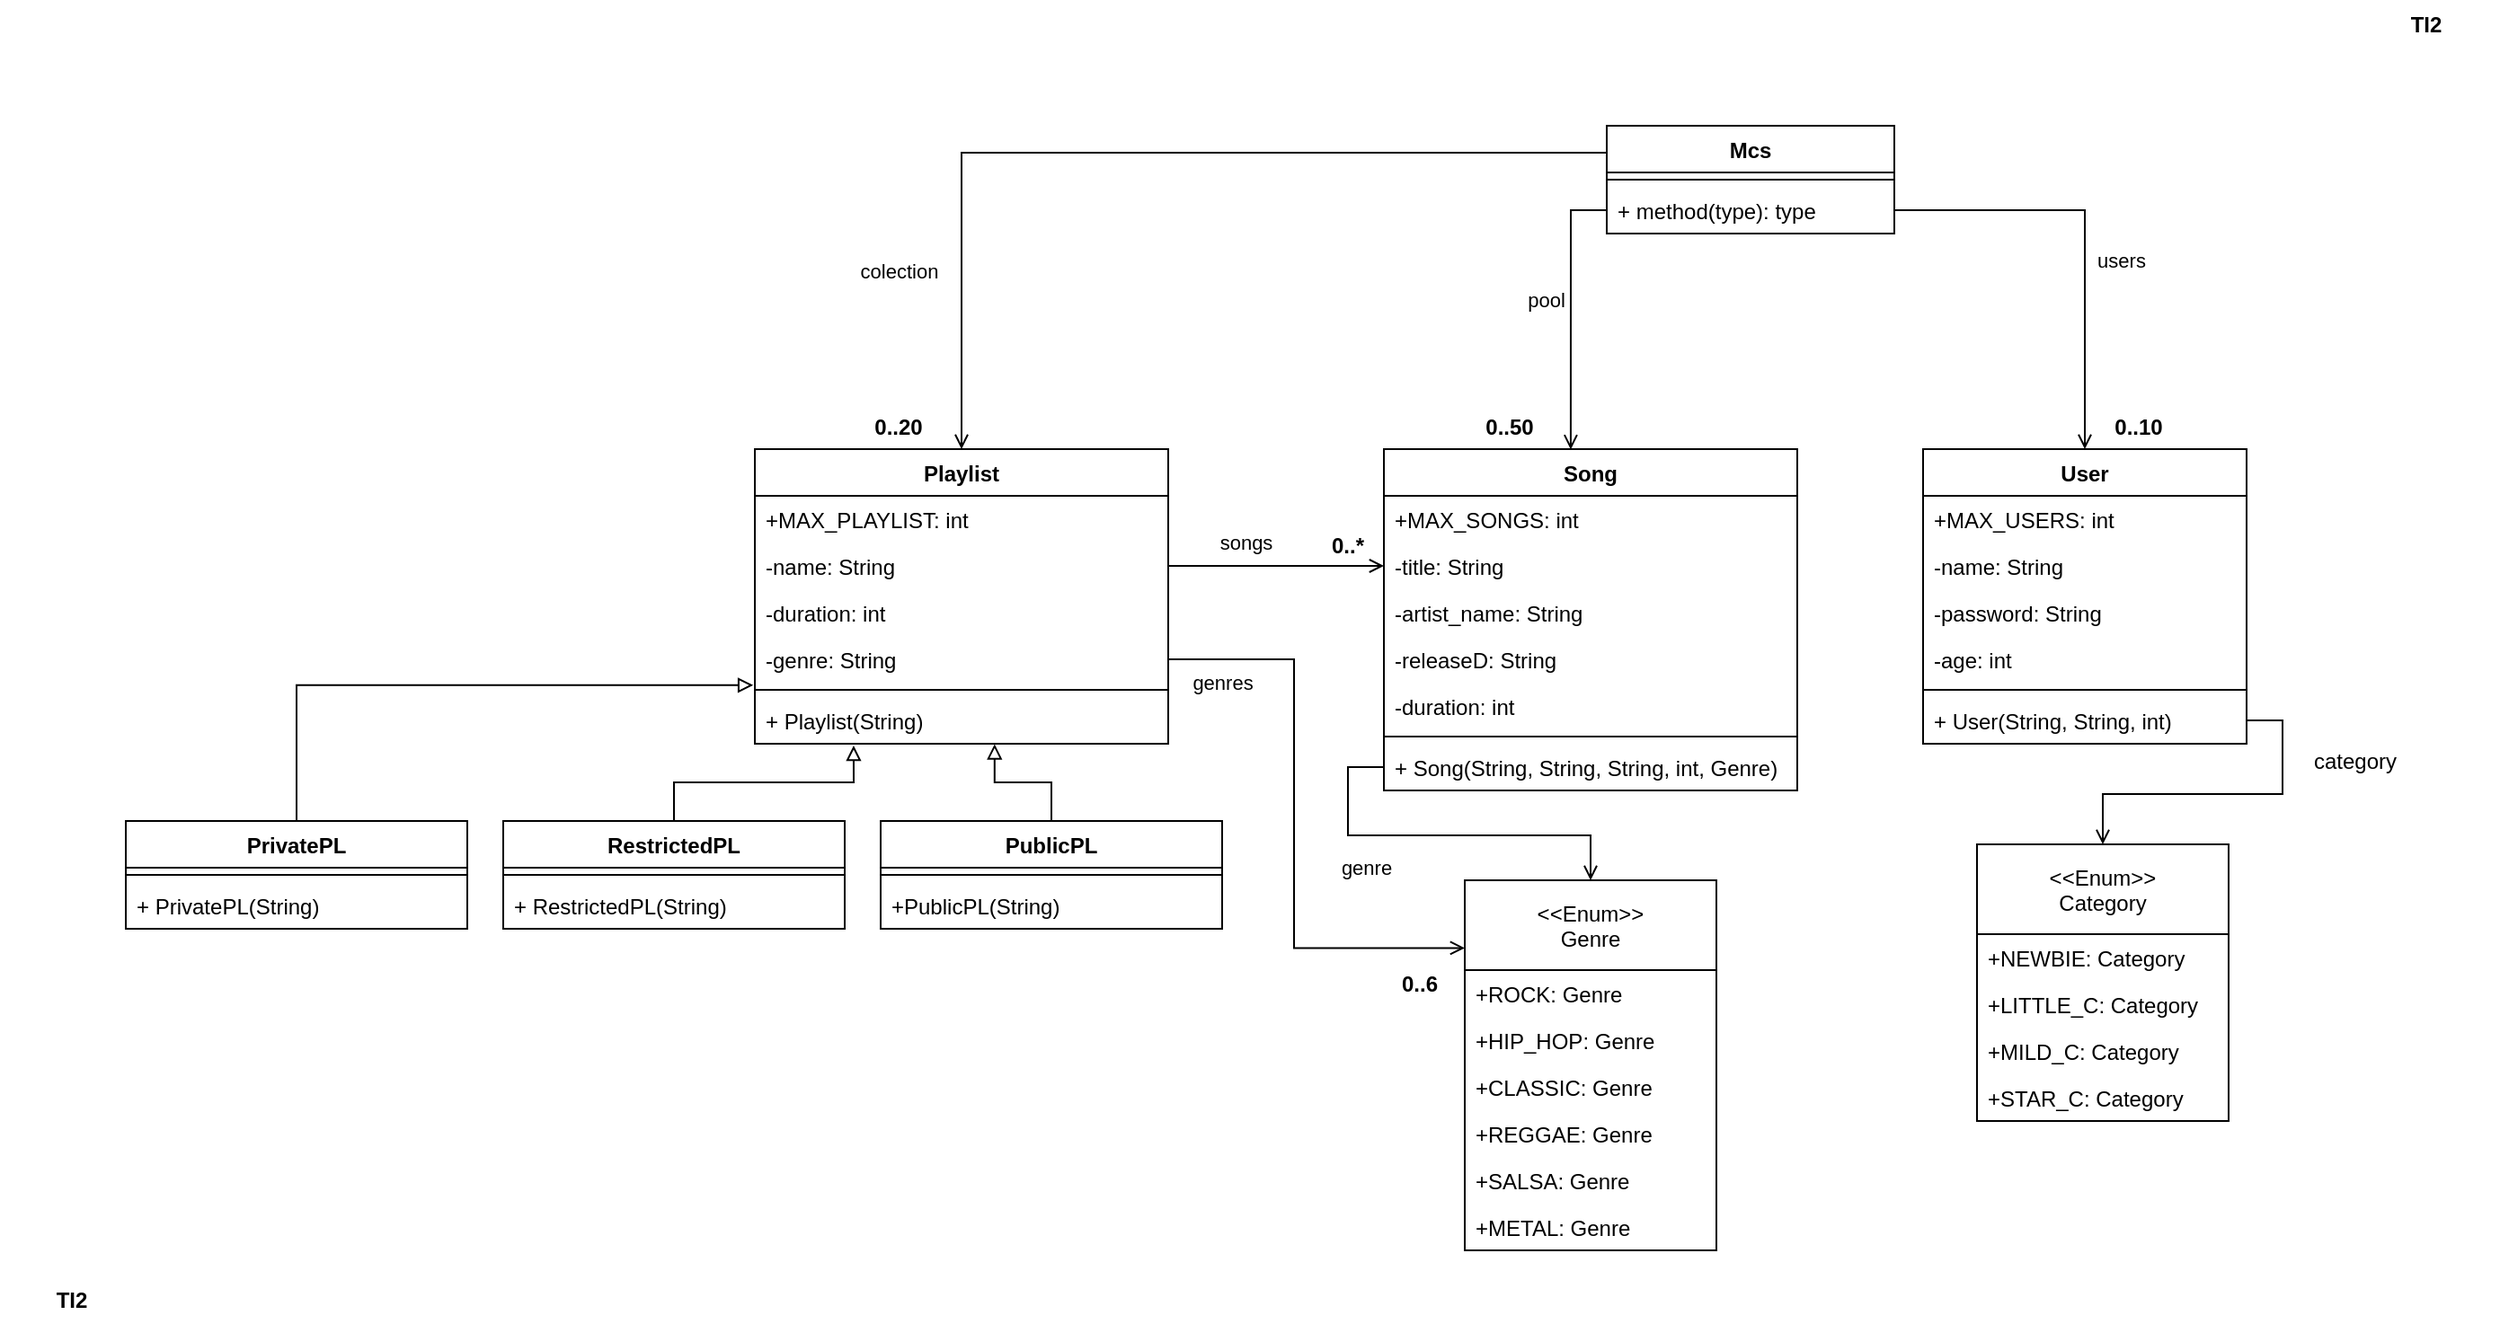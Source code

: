 <mxfile version="13.8.1" type="device"><diagram id="LYdqDzVlO6O5B-wYjaVD" name="Page-1"><mxGraphModel dx="2310" dy="829" grid="1" gridSize="10" guides="1" tooltips="1" connect="1" arrows="1" fold="1" page="1" pageScale="1" pageWidth="827" pageHeight="1169" background="none" math="0" shadow="0"><root><mxCell id="0"/><mxCell id="1" parent="0"/><mxCell id="SfauZPlK7vds7oDRoFWq-14" style="edgeStyle=orthogonalEdgeStyle;rounded=0;orthogonalLoop=1;jettySize=auto;html=1;exitX=1;exitY=0.5;exitDx=0;exitDy=0;entryX=0.5;entryY=0;entryDx=0;entryDy=0;endArrow=open;endFill=0;" edge="1" parent="1" source="SfauZPlK7vds7oDRoFWq-4" target="SfauZPlK7vds7oDRoFWq-7"><mxGeometry relative="1" as="geometry"/></mxCell><mxCell id="SfauZPlK7vds7oDRoFWq-15" value="users" style="edgeLabel;html=1;align=center;verticalAlign=middle;resizable=0;points=[];" vertex="1" connectable="0" parent="SfauZPlK7vds7oDRoFWq-14"><mxGeometry x="-0.033" y="-2" relative="1" as="geometry"><mxPoint x="22" y="18" as="offset"/></mxGeometry></mxCell><mxCell id="SfauZPlK7vds7oDRoFWq-17" value="0..10" style="text;align=center;fontStyle=1;verticalAlign=middle;spacingLeft=3;spacingRight=3;strokeColor=none;rotatable=0;points=[[0,0.5],[1,0.5]];portConstraint=eastwest;" vertex="1" parent="1"><mxGeometry x="440" y="384" width="80" height="26" as="geometry"/></mxCell><mxCell id="SfauZPlK7vds7oDRoFWq-30" style="edgeStyle=orthogonalEdgeStyle;rounded=0;orthogonalLoop=1;jettySize=auto;html=1;exitX=0;exitY=0.5;exitDx=0;exitDy=0;entryX=0.452;entryY=0.001;entryDx=0;entryDy=0;entryPerimeter=0;endArrow=open;endFill=0;" edge="1" parent="1" source="SfauZPlK7vds7oDRoFWq-4" target="SfauZPlK7vds7oDRoFWq-18"><mxGeometry relative="1" as="geometry"/></mxCell><mxCell id="SfauZPlK7vds7oDRoFWq-31" value="pool" style="edgeLabel;html=1;align=center;verticalAlign=middle;resizable=0;points=[];" vertex="1" connectable="0" parent="SfauZPlK7vds7oDRoFWq-30"><mxGeometry x="-0.084" y="-5" relative="1" as="geometry"><mxPoint x="-9.02" as="offset"/></mxGeometry></mxCell><mxCell id="SfauZPlK7vds7oDRoFWq-32" value="0..50" style="text;align=center;fontStyle=1;verticalAlign=middle;spacingLeft=3;spacingRight=3;strokeColor=none;rotatable=0;points=[[0,0.5],[1,0.5]];portConstraint=eastwest;" vertex="1" parent="1"><mxGeometry x="90" y="384" width="80" height="26" as="geometry"/></mxCell><mxCell id="SfauZPlK7vds7oDRoFWq-33" style="edgeStyle=orthogonalEdgeStyle;rounded=0;orthogonalLoop=1;jettySize=auto;html=1;entryX=0.5;entryY=0;entryDx=0;entryDy=0;endArrow=open;endFill=0;" edge="1" parent="1" source="SfauZPlK7vds7oDRoFWq-24" target="SfauZPlK7vds7oDRoFWq-26"><mxGeometry relative="1" as="geometry"><mxPoint x="175" y="602" as="sourcePoint"/><Array as="points"/></mxGeometry></mxCell><mxCell id="SfauZPlK7vds7oDRoFWq-82" value="genre" style="edgeLabel;html=1;align=center;verticalAlign=middle;resizable=0;points=[];" vertex="1" connectable="0" parent="SfauZPlK7vds7oDRoFWq-33"><mxGeometry x="0.404" relative="1" as="geometry"><mxPoint x="-84.94" y="17.94" as="offset"/></mxGeometry></mxCell><mxCell id="SfauZPlK7vds7oDRoFWq-45" style="edgeStyle=orthogonalEdgeStyle;rounded=0;orthogonalLoop=1;jettySize=auto;html=1;exitX=1;exitY=0.5;exitDx=0;exitDy=0;entryX=0.5;entryY=0;entryDx=0;entryDy=0;endArrow=open;endFill=0;" edge="1" parent="1" source="SfauZPlK7vds7oDRoFWq-10" target="SfauZPlK7vds7oDRoFWq-38"><mxGeometry relative="1" as="geometry"/></mxCell><mxCell id="SfauZPlK7vds7oDRoFWq-62" style="edgeStyle=orthogonalEdgeStyle;rounded=0;orthogonalLoop=1;jettySize=auto;html=1;entryX=0.5;entryY=0;entryDx=0;entryDy=0;exitX=0;exitY=0.25;exitDx=0;exitDy=0;endArrow=open;endFill=0;" edge="1" parent="1" source="SfauZPlK7vds7oDRoFWq-1" target="SfauZPlK7vds7oDRoFWq-46"><mxGeometry relative="1" as="geometry"><mxPoint x="180" y="250" as="sourcePoint"/></mxGeometry></mxCell><mxCell id="SfauZPlK7vds7oDRoFWq-63" value="colection" style="edgeLabel;html=1;align=center;verticalAlign=middle;resizable=0;points=[];" vertex="1" connectable="0" parent="SfauZPlK7vds7oDRoFWq-62"><mxGeometry x="0.413" y="55" relative="1" as="geometry"><mxPoint x="-90" y="55" as="offset"/></mxGeometry></mxCell><mxCell id="SfauZPlK7vds7oDRoFWq-64" value="0..20" style="text;align=center;fontStyle=1;verticalAlign=middle;spacingLeft=3;spacingRight=3;strokeColor=none;rotatable=0;points=[[0,0.5],[1,0.5]];portConstraint=eastwest;" vertex="1" parent="1"><mxGeometry x="-250" y="384" width="80" height="26" as="geometry"/></mxCell><mxCell id="SfauZPlK7vds7oDRoFWq-79" style="edgeStyle=orthogonalEdgeStyle;rounded=0;orthogonalLoop=1;jettySize=auto;html=1;exitX=0.5;exitY=0;exitDx=0;exitDy=0;entryX=0.239;entryY=1.038;entryDx=0;entryDy=0;entryPerimeter=0;endArrow=block;endFill=0;" edge="1" parent="1" source="SfauZPlK7vds7oDRoFWq-71" target="SfauZPlK7vds7oDRoFWq-53"><mxGeometry relative="1" as="geometry"/></mxCell><mxCell id="SfauZPlK7vds7oDRoFWq-81" style="edgeStyle=orthogonalEdgeStyle;rounded=0;orthogonalLoop=1;jettySize=auto;html=1;exitX=0.5;exitY=0;exitDx=0;exitDy=0;entryX=-0.004;entryY=1.054;entryDx=0;entryDy=0;entryPerimeter=0;endArrow=block;endFill=0;" edge="1" parent="1" source="SfauZPlK7vds7oDRoFWq-65" target="SfauZPlK7vds7oDRoFWq-51"><mxGeometry relative="1" as="geometry"/></mxCell><mxCell id="SfauZPlK7vds7oDRoFWq-80" style="edgeStyle=orthogonalEdgeStyle;rounded=0;orthogonalLoop=1;jettySize=auto;html=1;exitX=0.5;exitY=0;exitDx=0;exitDy=0;entryX=0.58;entryY=1.008;entryDx=0;entryDy=0;entryPerimeter=0;endArrow=block;endFill=0;" edge="1" parent="1" source="SfauZPlK7vds7oDRoFWq-75" target="SfauZPlK7vds7oDRoFWq-53"><mxGeometry relative="1" as="geometry"/></mxCell><mxCell id="SfauZPlK7vds7oDRoFWq-83" value="category" style="text;html=1;align=center;verticalAlign=middle;resizable=0;points=[];autosize=1;" vertex="1" parent="1"><mxGeometry x="570" y="574" width="60" height="20" as="geometry"/></mxCell><mxCell id="SfauZPlK7vds7oDRoFWq-85" style="edgeStyle=orthogonalEdgeStyle;rounded=0;orthogonalLoop=1;jettySize=auto;html=1;exitX=1;exitY=0.5;exitDx=0;exitDy=0;entryX=0;entryY=0.5;entryDx=0;entryDy=0;endArrow=open;endFill=0;" edge="1" parent="1" source="SfauZPlK7vds7oDRoFWq-47" target="SfauZPlK7vds7oDRoFWq-19"><mxGeometry relative="1" as="geometry"/></mxCell><mxCell id="SfauZPlK7vds7oDRoFWq-86" value="songs" style="edgeLabel;html=1;align=center;verticalAlign=middle;resizable=0;points=[];" vertex="1" connectable="0" parent="SfauZPlK7vds7oDRoFWq-85"><mxGeometry x="-0.292" y="2" relative="1" as="geometry"><mxPoint y="-11" as="offset"/></mxGeometry></mxCell><mxCell id="SfauZPlK7vds7oDRoFWq-87" value="0..*" style="text;align=center;fontStyle=1;verticalAlign=middle;spacingLeft=3;spacingRight=3;strokeColor=none;rotatable=0;points=[[0,0.5],[1,0.5]];portConstraint=eastwest;" vertex="1" parent="1"><mxGeometry y="450" width="80" height="26" as="geometry"/></mxCell><mxCell id="SfauZPlK7vds7oDRoFWq-89" style="edgeStyle=orthogonalEdgeStyle;rounded=0;orthogonalLoop=1;jettySize=auto;html=1;exitX=1;exitY=0.5;exitDx=0;exitDy=0;entryX=0;entryY=0.183;entryDx=0;entryDy=0;entryPerimeter=0;endArrow=open;endFill=0;" edge="1" parent="1" source="SfauZPlK7vds7oDRoFWq-51" target="SfauZPlK7vds7oDRoFWq-26"><mxGeometry relative="1" as="geometry"><Array as="points"><mxPoint x="10" y="527"/><mxPoint x="10" y="688"/></Array></mxGeometry></mxCell><mxCell id="SfauZPlK7vds7oDRoFWq-90" value="genres" style="edgeLabel;html=1;align=center;verticalAlign=middle;resizable=0;points=[];" vertex="1" connectable="0" parent="SfauZPlK7vds7oDRoFWq-89"><mxGeometry x="-0.691" y="-3" relative="1" as="geometry"><mxPoint x="-20.59" y="9.96" as="offset"/></mxGeometry></mxCell><mxCell id="SfauZPlK7vds7oDRoFWq-91" value="0..6" style="text;align=center;fontStyle=1;verticalAlign=middle;spacingLeft=3;spacingRight=3;strokeColor=none;rotatable=0;points=[[0,0.5],[1,0.5]];portConstraint=eastwest;" vertex="1" parent="1"><mxGeometry x="40" y="694" width="80" height="26" as="geometry"/></mxCell><mxCell id="SfauZPlK7vds7oDRoFWq-7" value="User" style="swimlane;fontStyle=1;align=center;verticalAlign=top;childLayout=stackLayout;horizontal=1;startSize=26;horizontalStack=0;resizeParent=1;resizeParentMax=0;resizeLast=0;collapsible=1;marginBottom=0;" vertex="1" parent="1"><mxGeometry x="360" y="410" width="180" height="164" as="geometry"/></mxCell><mxCell id="SfauZPlK7vds7oDRoFWq-2" value="+MAX_USERS: int" style="text;strokeColor=none;fillColor=none;align=left;verticalAlign=top;spacingLeft=4;spacingRight=4;overflow=hidden;rotatable=0;points=[[0,0.5],[1,0.5]];portConstraint=eastwest;" vertex="1" parent="SfauZPlK7vds7oDRoFWq-7"><mxGeometry y="26" width="180" height="26" as="geometry"/></mxCell><mxCell id="SfauZPlK7vds7oDRoFWq-8" value="-name: String" style="text;strokeColor=none;fillColor=none;align=left;verticalAlign=top;spacingLeft=4;spacingRight=4;overflow=hidden;rotatable=0;points=[[0,0.5],[1,0.5]];portConstraint=eastwest;" vertex="1" parent="SfauZPlK7vds7oDRoFWq-7"><mxGeometry y="52" width="180" height="26" as="geometry"/></mxCell><mxCell id="SfauZPlK7vds7oDRoFWq-11" value="-password: String" style="text;strokeColor=none;fillColor=none;align=left;verticalAlign=top;spacingLeft=4;spacingRight=4;overflow=hidden;rotatable=0;points=[[0,0.5],[1,0.5]];portConstraint=eastwest;" vertex="1" parent="SfauZPlK7vds7oDRoFWq-7"><mxGeometry y="78" width="180" height="26" as="geometry"/></mxCell><mxCell id="SfauZPlK7vds7oDRoFWq-12" value="-age: int" style="text;strokeColor=none;fillColor=none;align=left;verticalAlign=top;spacingLeft=4;spacingRight=4;overflow=hidden;rotatable=0;points=[[0,0.5],[1,0.5]];portConstraint=eastwest;" vertex="1" parent="SfauZPlK7vds7oDRoFWq-7"><mxGeometry y="104" width="180" height="26" as="geometry"/></mxCell><mxCell id="SfauZPlK7vds7oDRoFWq-9" value="" style="line;strokeWidth=1;fillColor=none;align=left;verticalAlign=middle;spacingTop=-1;spacingLeft=3;spacingRight=3;rotatable=0;labelPosition=right;points=[];portConstraint=eastwest;" vertex="1" parent="SfauZPlK7vds7oDRoFWq-7"><mxGeometry y="130" width="180" height="8" as="geometry"/></mxCell><mxCell id="SfauZPlK7vds7oDRoFWq-10" value="+ User(String, String, int)" style="text;strokeColor=none;fillColor=none;align=left;verticalAlign=top;spacingLeft=4;spacingRight=4;overflow=hidden;rotatable=0;points=[[0,0.5],[1,0.5]];portConstraint=eastwest;" vertex="1" parent="SfauZPlK7vds7oDRoFWq-7"><mxGeometry y="138" width="180" height="26" as="geometry"/></mxCell><mxCell id="SfauZPlK7vds7oDRoFWq-18" value="Song" style="swimlane;fontStyle=1;align=center;verticalAlign=top;childLayout=stackLayout;horizontal=1;startSize=26;horizontalStack=0;resizeParent=1;resizeParentMax=0;resizeLast=0;collapsible=1;marginBottom=0;" vertex="1" parent="1"><mxGeometry x="60" y="410" width="230" height="190" as="geometry"/></mxCell><mxCell id="SfauZPlK7vds7oDRoFWq-5" value="+MAX_SONGS: int" style="text;strokeColor=none;fillColor=none;align=left;verticalAlign=top;spacingLeft=4;spacingRight=4;overflow=hidden;rotatable=0;points=[[0,0.5],[1,0.5]];portConstraint=eastwest;" vertex="1" parent="SfauZPlK7vds7oDRoFWq-18"><mxGeometry y="26" width="230" height="26" as="geometry"/></mxCell><mxCell id="SfauZPlK7vds7oDRoFWq-19" value="-title: String" style="text;strokeColor=none;fillColor=none;align=left;verticalAlign=top;spacingLeft=4;spacingRight=4;overflow=hidden;rotatable=0;points=[[0,0.5],[1,0.5]];portConstraint=eastwest;" vertex="1" parent="SfauZPlK7vds7oDRoFWq-18"><mxGeometry y="52" width="230" height="26" as="geometry"/></mxCell><mxCell id="SfauZPlK7vds7oDRoFWq-20" value="-artist_name: String" style="text;strokeColor=none;fillColor=none;align=left;verticalAlign=top;spacingLeft=4;spacingRight=4;overflow=hidden;rotatable=0;points=[[0,0.5],[1,0.5]];portConstraint=eastwest;" vertex="1" parent="SfauZPlK7vds7oDRoFWq-18"><mxGeometry y="78" width="230" height="26" as="geometry"/></mxCell><mxCell id="SfauZPlK7vds7oDRoFWq-21" value="-releaseD: String" style="text;strokeColor=none;fillColor=none;align=left;verticalAlign=top;spacingLeft=4;spacingRight=4;overflow=hidden;rotatable=0;points=[[0,0.5],[1,0.5]];portConstraint=eastwest;" vertex="1" parent="SfauZPlK7vds7oDRoFWq-18"><mxGeometry y="104" width="230" height="26" as="geometry"/></mxCell><mxCell id="SfauZPlK7vds7oDRoFWq-22" value="-duration: int" style="text;strokeColor=none;fillColor=none;align=left;verticalAlign=top;spacingLeft=4;spacingRight=4;overflow=hidden;rotatable=0;points=[[0,0.5],[1,0.5]];portConstraint=eastwest;" vertex="1" parent="SfauZPlK7vds7oDRoFWq-18"><mxGeometry y="130" width="230" height="26" as="geometry"/></mxCell><mxCell id="SfauZPlK7vds7oDRoFWq-23" value="" style="line;strokeWidth=1;fillColor=none;align=left;verticalAlign=middle;spacingTop=-1;spacingLeft=3;spacingRight=3;rotatable=0;labelPosition=right;points=[];portConstraint=eastwest;" vertex="1" parent="SfauZPlK7vds7oDRoFWq-18"><mxGeometry y="156" width="230" height="8" as="geometry"/></mxCell><mxCell id="SfauZPlK7vds7oDRoFWq-24" value="+ Song(String, String, String, int, Genre)" style="text;strokeColor=none;fillColor=none;align=left;verticalAlign=top;spacingLeft=4;spacingRight=4;overflow=hidden;rotatable=0;points=[[0,0.5],[1,0.5]];portConstraint=eastwest;" vertex="1" parent="SfauZPlK7vds7oDRoFWq-18"><mxGeometry y="164" width="230" height="26" as="geometry"/></mxCell><mxCell id="SfauZPlK7vds7oDRoFWq-26" value="&lt;&lt;Enum&gt;&gt;&#10;Genre" style="swimlane;fontStyle=0;childLayout=stackLayout;horizontal=1;startSize=50;fillColor=none;horizontalStack=0;resizeParent=1;resizeParentMax=0;resizeLast=0;collapsible=1;marginBottom=0;" vertex="1" parent="1"><mxGeometry x="105" y="650" width="140" height="206" as="geometry"/></mxCell><mxCell id="SfauZPlK7vds7oDRoFWq-27" value="+ROCK: Genre" style="text;strokeColor=none;fillColor=none;align=left;verticalAlign=top;spacingLeft=4;spacingRight=4;overflow=hidden;rotatable=0;points=[[0,0.5],[1,0.5]];portConstraint=eastwest;" vertex="1" parent="SfauZPlK7vds7oDRoFWq-26"><mxGeometry y="50" width="140" height="26" as="geometry"/></mxCell><mxCell id="SfauZPlK7vds7oDRoFWq-28" value="+HIP_HOP: Genre" style="text;strokeColor=none;fillColor=none;align=left;verticalAlign=top;spacingLeft=4;spacingRight=4;overflow=hidden;rotatable=0;points=[[0,0.5],[1,0.5]];portConstraint=eastwest;" vertex="1" parent="SfauZPlK7vds7oDRoFWq-26"><mxGeometry y="76" width="140" height="26" as="geometry"/></mxCell><mxCell id="SfauZPlK7vds7oDRoFWq-29" value="+CLASSIC: Genre" style="text;strokeColor=none;fillColor=none;align=left;verticalAlign=top;spacingLeft=4;spacingRight=4;overflow=hidden;rotatable=0;points=[[0,0.5],[1,0.5]];portConstraint=eastwest;" vertex="1" parent="SfauZPlK7vds7oDRoFWq-26"><mxGeometry y="102" width="140" height="26" as="geometry"/></mxCell><mxCell id="SfauZPlK7vds7oDRoFWq-34" value="+REGGAE: Genre" style="text;strokeColor=none;fillColor=none;align=left;verticalAlign=top;spacingLeft=4;spacingRight=4;overflow=hidden;rotatable=0;points=[[0,0.5],[1,0.5]];portConstraint=eastwest;" vertex="1" parent="SfauZPlK7vds7oDRoFWq-26"><mxGeometry y="128" width="140" height="26" as="geometry"/></mxCell><mxCell id="SfauZPlK7vds7oDRoFWq-35" value="+SALSA: Genre" style="text;strokeColor=none;fillColor=none;align=left;verticalAlign=top;spacingLeft=4;spacingRight=4;overflow=hidden;rotatable=0;points=[[0,0.5],[1,0.5]];portConstraint=eastwest;" vertex="1" parent="SfauZPlK7vds7oDRoFWq-26"><mxGeometry y="154" width="140" height="26" as="geometry"/></mxCell><mxCell id="SfauZPlK7vds7oDRoFWq-36" value="+METAL: Genre" style="text;strokeColor=none;fillColor=none;align=left;verticalAlign=top;spacingLeft=4;spacingRight=4;overflow=hidden;rotatable=0;points=[[0,0.5],[1,0.5]];portConstraint=eastwest;" vertex="1" parent="SfauZPlK7vds7oDRoFWq-26"><mxGeometry y="180" width="140" height="26" as="geometry"/></mxCell><mxCell id="SfauZPlK7vds7oDRoFWq-38" value="&lt;&lt;Enum&gt;&gt;&#10;Category" style="swimlane;fontStyle=0;childLayout=stackLayout;horizontal=1;startSize=50;fillColor=none;horizontalStack=0;resizeParent=1;resizeParentMax=0;resizeLast=0;collapsible=1;marginBottom=0;" vertex="1" parent="1"><mxGeometry x="390" y="630" width="140" height="154" as="geometry"/></mxCell><mxCell id="SfauZPlK7vds7oDRoFWq-39" value="+NEWBIE: Category" style="text;strokeColor=none;fillColor=none;align=left;verticalAlign=top;spacingLeft=4;spacingRight=4;overflow=hidden;rotatable=0;points=[[0,0.5],[1,0.5]];portConstraint=eastwest;" vertex="1" parent="SfauZPlK7vds7oDRoFWq-38"><mxGeometry y="50" width="140" height="26" as="geometry"/></mxCell><mxCell id="SfauZPlK7vds7oDRoFWq-41" value="+LITTLE_C: Category" style="text;strokeColor=none;fillColor=none;align=left;verticalAlign=top;spacingLeft=4;spacingRight=4;overflow=hidden;rotatable=0;points=[[0,0.5],[1,0.5]];portConstraint=eastwest;" vertex="1" parent="SfauZPlK7vds7oDRoFWq-38"><mxGeometry y="76" width="140" height="26" as="geometry"/></mxCell><mxCell id="SfauZPlK7vds7oDRoFWq-40" value="+MILD_C: Category" style="text;strokeColor=none;fillColor=none;align=left;verticalAlign=top;spacingLeft=4;spacingRight=4;overflow=hidden;rotatable=0;points=[[0,0.5],[1,0.5]];portConstraint=eastwest;" vertex="1" parent="SfauZPlK7vds7oDRoFWq-38"><mxGeometry y="102" width="140" height="26" as="geometry"/></mxCell><mxCell id="SfauZPlK7vds7oDRoFWq-42" value="+STAR_C: Category" style="text;strokeColor=none;fillColor=none;align=left;verticalAlign=top;spacingLeft=4;spacingRight=4;overflow=hidden;rotatable=0;points=[[0,0.5],[1,0.5]];portConstraint=eastwest;" vertex="1" parent="SfauZPlK7vds7oDRoFWq-38"><mxGeometry y="128" width="140" height="26" as="geometry"/></mxCell><mxCell id="SfauZPlK7vds7oDRoFWq-46" value="Playlist" style="swimlane;fontStyle=1;align=center;verticalAlign=top;childLayout=stackLayout;horizontal=1;startSize=26;horizontalStack=0;resizeParent=1;resizeParentMax=0;resizeLast=0;collapsible=1;marginBottom=0;" vertex="1" parent="1"><mxGeometry x="-290" y="410" width="230" height="164" as="geometry"/></mxCell><mxCell id="SfauZPlK7vds7oDRoFWq-6" value="+MAX_PLAYLIST: int" style="text;strokeColor=none;fillColor=none;align=left;verticalAlign=top;spacingLeft=4;spacingRight=4;overflow=hidden;rotatable=0;points=[[0,0.5],[1,0.5]];portConstraint=eastwest;" vertex="1" parent="SfauZPlK7vds7oDRoFWq-46"><mxGeometry y="26" width="230" height="26" as="geometry"/></mxCell><mxCell id="SfauZPlK7vds7oDRoFWq-47" value="-name: String" style="text;strokeColor=none;fillColor=none;align=left;verticalAlign=top;spacingLeft=4;spacingRight=4;overflow=hidden;rotatable=0;points=[[0,0.5],[1,0.5]];portConstraint=eastwest;" vertex="1" parent="SfauZPlK7vds7oDRoFWq-46"><mxGeometry y="52" width="230" height="26" as="geometry"/></mxCell><mxCell id="SfauZPlK7vds7oDRoFWq-50" value="-duration: int" style="text;strokeColor=none;fillColor=none;align=left;verticalAlign=top;spacingLeft=4;spacingRight=4;overflow=hidden;rotatable=0;points=[[0,0.5],[1,0.5]];portConstraint=eastwest;" vertex="1" parent="SfauZPlK7vds7oDRoFWq-46"><mxGeometry y="78" width="230" height="26" as="geometry"/></mxCell><mxCell id="SfauZPlK7vds7oDRoFWq-51" value="-genre: String" style="text;strokeColor=none;fillColor=none;align=left;verticalAlign=top;spacingLeft=4;spacingRight=4;overflow=hidden;rotatable=0;points=[[0,0.5],[1,0.5]];portConstraint=eastwest;" vertex="1" parent="SfauZPlK7vds7oDRoFWq-46"><mxGeometry y="104" width="230" height="26" as="geometry"/></mxCell><mxCell id="SfauZPlK7vds7oDRoFWq-52" value="" style="line;strokeWidth=1;fillColor=none;align=left;verticalAlign=middle;spacingTop=-1;spacingLeft=3;spacingRight=3;rotatable=0;labelPosition=right;points=[];portConstraint=eastwest;" vertex="1" parent="SfauZPlK7vds7oDRoFWq-46"><mxGeometry y="130" width="230" height="8" as="geometry"/></mxCell><mxCell id="SfauZPlK7vds7oDRoFWq-53" value="+ Playlist(String)" style="text;strokeColor=none;fillColor=none;align=left;verticalAlign=top;spacingLeft=4;spacingRight=4;overflow=hidden;rotatable=0;points=[[0,0.5],[1,0.5]];portConstraint=eastwest;" vertex="1" parent="SfauZPlK7vds7oDRoFWq-46"><mxGeometry y="138" width="230" height="26" as="geometry"/></mxCell><mxCell id="SfauZPlK7vds7oDRoFWq-71" value="RestrictedPL" style="swimlane;fontStyle=1;align=center;verticalAlign=top;childLayout=stackLayout;horizontal=1;startSize=26;horizontalStack=0;resizeParent=1;resizeParentMax=0;resizeLast=0;collapsible=1;marginBottom=0;" vertex="1" parent="1"><mxGeometry x="-430" y="617" width="190" height="60" as="geometry"/></mxCell><mxCell id="SfauZPlK7vds7oDRoFWq-73" value="" style="line;strokeWidth=1;fillColor=none;align=left;verticalAlign=middle;spacingTop=-1;spacingLeft=3;spacingRight=3;rotatable=0;labelPosition=right;points=[];portConstraint=eastwest;" vertex="1" parent="SfauZPlK7vds7oDRoFWq-71"><mxGeometry y="26" width="190" height="8" as="geometry"/></mxCell><mxCell id="SfauZPlK7vds7oDRoFWq-74" value="+ RestrictedPL(String)" style="text;strokeColor=none;fillColor=none;align=left;verticalAlign=top;spacingLeft=4;spacingRight=4;overflow=hidden;rotatable=0;points=[[0,0.5],[1,0.5]];portConstraint=eastwest;" vertex="1" parent="SfauZPlK7vds7oDRoFWq-71"><mxGeometry y="34" width="190" height="26" as="geometry"/></mxCell><mxCell id="SfauZPlK7vds7oDRoFWq-65" value="PrivatePL" style="swimlane;fontStyle=1;align=center;verticalAlign=top;childLayout=stackLayout;horizontal=1;startSize=26;horizontalStack=0;resizeParent=1;resizeParentMax=0;resizeLast=0;collapsible=1;marginBottom=0;" vertex="1" parent="1"><mxGeometry x="-640" y="617" width="190" height="60" as="geometry"/></mxCell><mxCell id="SfauZPlK7vds7oDRoFWq-69" value="" style="line;strokeWidth=1;fillColor=none;align=left;verticalAlign=middle;spacingTop=-1;spacingLeft=3;spacingRight=3;rotatable=0;labelPosition=right;points=[];portConstraint=eastwest;" vertex="1" parent="SfauZPlK7vds7oDRoFWq-65"><mxGeometry y="26" width="190" height="8" as="geometry"/></mxCell><mxCell id="SfauZPlK7vds7oDRoFWq-70" value="+ PrivatePL(String)" style="text;strokeColor=none;fillColor=none;align=left;verticalAlign=top;spacingLeft=4;spacingRight=4;overflow=hidden;rotatable=0;points=[[0,0.5],[1,0.5]];portConstraint=eastwest;" vertex="1" parent="SfauZPlK7vds7oDRoFWq-65"><mxGeometry y="34" width="190" height="26" as="geometry"/></mxCell><mxCell id="SfauZPlK7vds7oDRoFWq-75" value="PublicPL" style="swimlane;fontStyle=1;align=center;verticalAlign=top;childLayout=stackLayout;horizontal=1;startSize=26;horizontalStack=0;resizeParent=1;resizeParentMax=0;resizeLast=0;collapsible=1;marginBottom=0;" vertex="1" parent="1"><mxGeometry x="-220" y="617" width="190" height="60" as="geometry"/></mxCell><mxCell id="SfauZPlK7vds7oDRoFWq-77" value="" style="line;strokeWidth=1;fillColor=none;align=left;verticalAlign=middle;spacingTop=-1;spacingLeft=3;spacingRight=3;rotatable=0;labelPosition=right;points=[];portConstraint=eastwest;" vertex="1" parent="SfauZPlK7vds7oDRoFWq-75"><mxGeometry y="26" width="190" height="8" as="geometry"/></mxCell><mxCell id="SfauZPlK7vds7oDRoFWq-78" value="+PublicPL(String)" style="text;strokeColor=none;fillColor=none;align=left;verticalAlign=top;spacingLeft=4;spacingRight=4;overflow=hidden;rotatable=0;points=[[0,0.5],[1,0.5]];portConstraint=eastwest;" vertex="1" parent="SfauZPlK7vds7oDRoFWq-75"><mxGeometry y="34" width="190" height="26" as="geometry"/></mxCell><mxCell id="SfauZPlK7vds7oDRoFWq-1" value="Mcs" style="swimlane;fontStyle=1;align=center;verticalAlign=top;childLayout=stackLayout;horizontal=1;startSize=26;horizontalStack=0;resizeParent=1;resizeParentMax=0;resizeLast=0;collapsible=1;marginBottom=0;" vertex="1" parent="1"><mxGeometry x="184" y="230" width="160" height="60" as="geometry"/></mxCell><mxCell id="SfauZPlK7vds7oDRoFWq-3" value="" style="line;strokeWidth=1;fillColor=none;align=left;verticalAlign=middle;spacingTop=-1;spacingLeft=3;spacingRight=3;rotatable=0;labelPosition=right;points=[];portConstraint=eastwest;" vertex="1" parent="SfauZPlK7vds7oDRoFWq-1"><mxGeometry y="26" width="160" height="8" as="geometry"/></mxCell><mxCell id="SfauZPlK7vds7oDRoFWq-4" value="+ method(type): type" style="text;strokeColor=none;fillColor=none;align=left;verticalAlign=top;spacingLeft=4;spacingRight=4;overflow=hidden;rotatable=0;points=[[0,0.5],[1,0.5]];portConstraint=eastwest;" vertex="1" parent="SfauZPlK7vds7oDRoFWq-1"><mxGeometry y="34" width="160" height="26" as="geometry"/></mxCell><mxCell id="SfauZPlK7vds7oDRoFWq-92" value="TI2" style="text;align=center;fontStyle=1;verticalAlign=middle;spacingLeft=3;spacingRight=3;strokeColor=none;rotatable=0;points=[[0,0.5],[1,0.5]];portConstraint=eastwest;" vertex="1" parent="1"><mxGeometry x="-710" y="870" width="80" height="26" as="geometry"/></mxCell><mxCell id="SfauZPlK7vds7oDRoFWq-93" value="TI2" style="text;align=center;fontStyle=1;verticalAlign=middle;spacingLeft=3;spacingRight=3;strokeColor=none;rotatable=0;points=[[0,0.5],[1,0.5]];portConstraint=eastwest;" vertex="1" parent="1"><mxGeometry x="600" y="160" width="80" height="26" as="geometry"/></mxCell></root></mxGraphModel></diagram></mxfile>